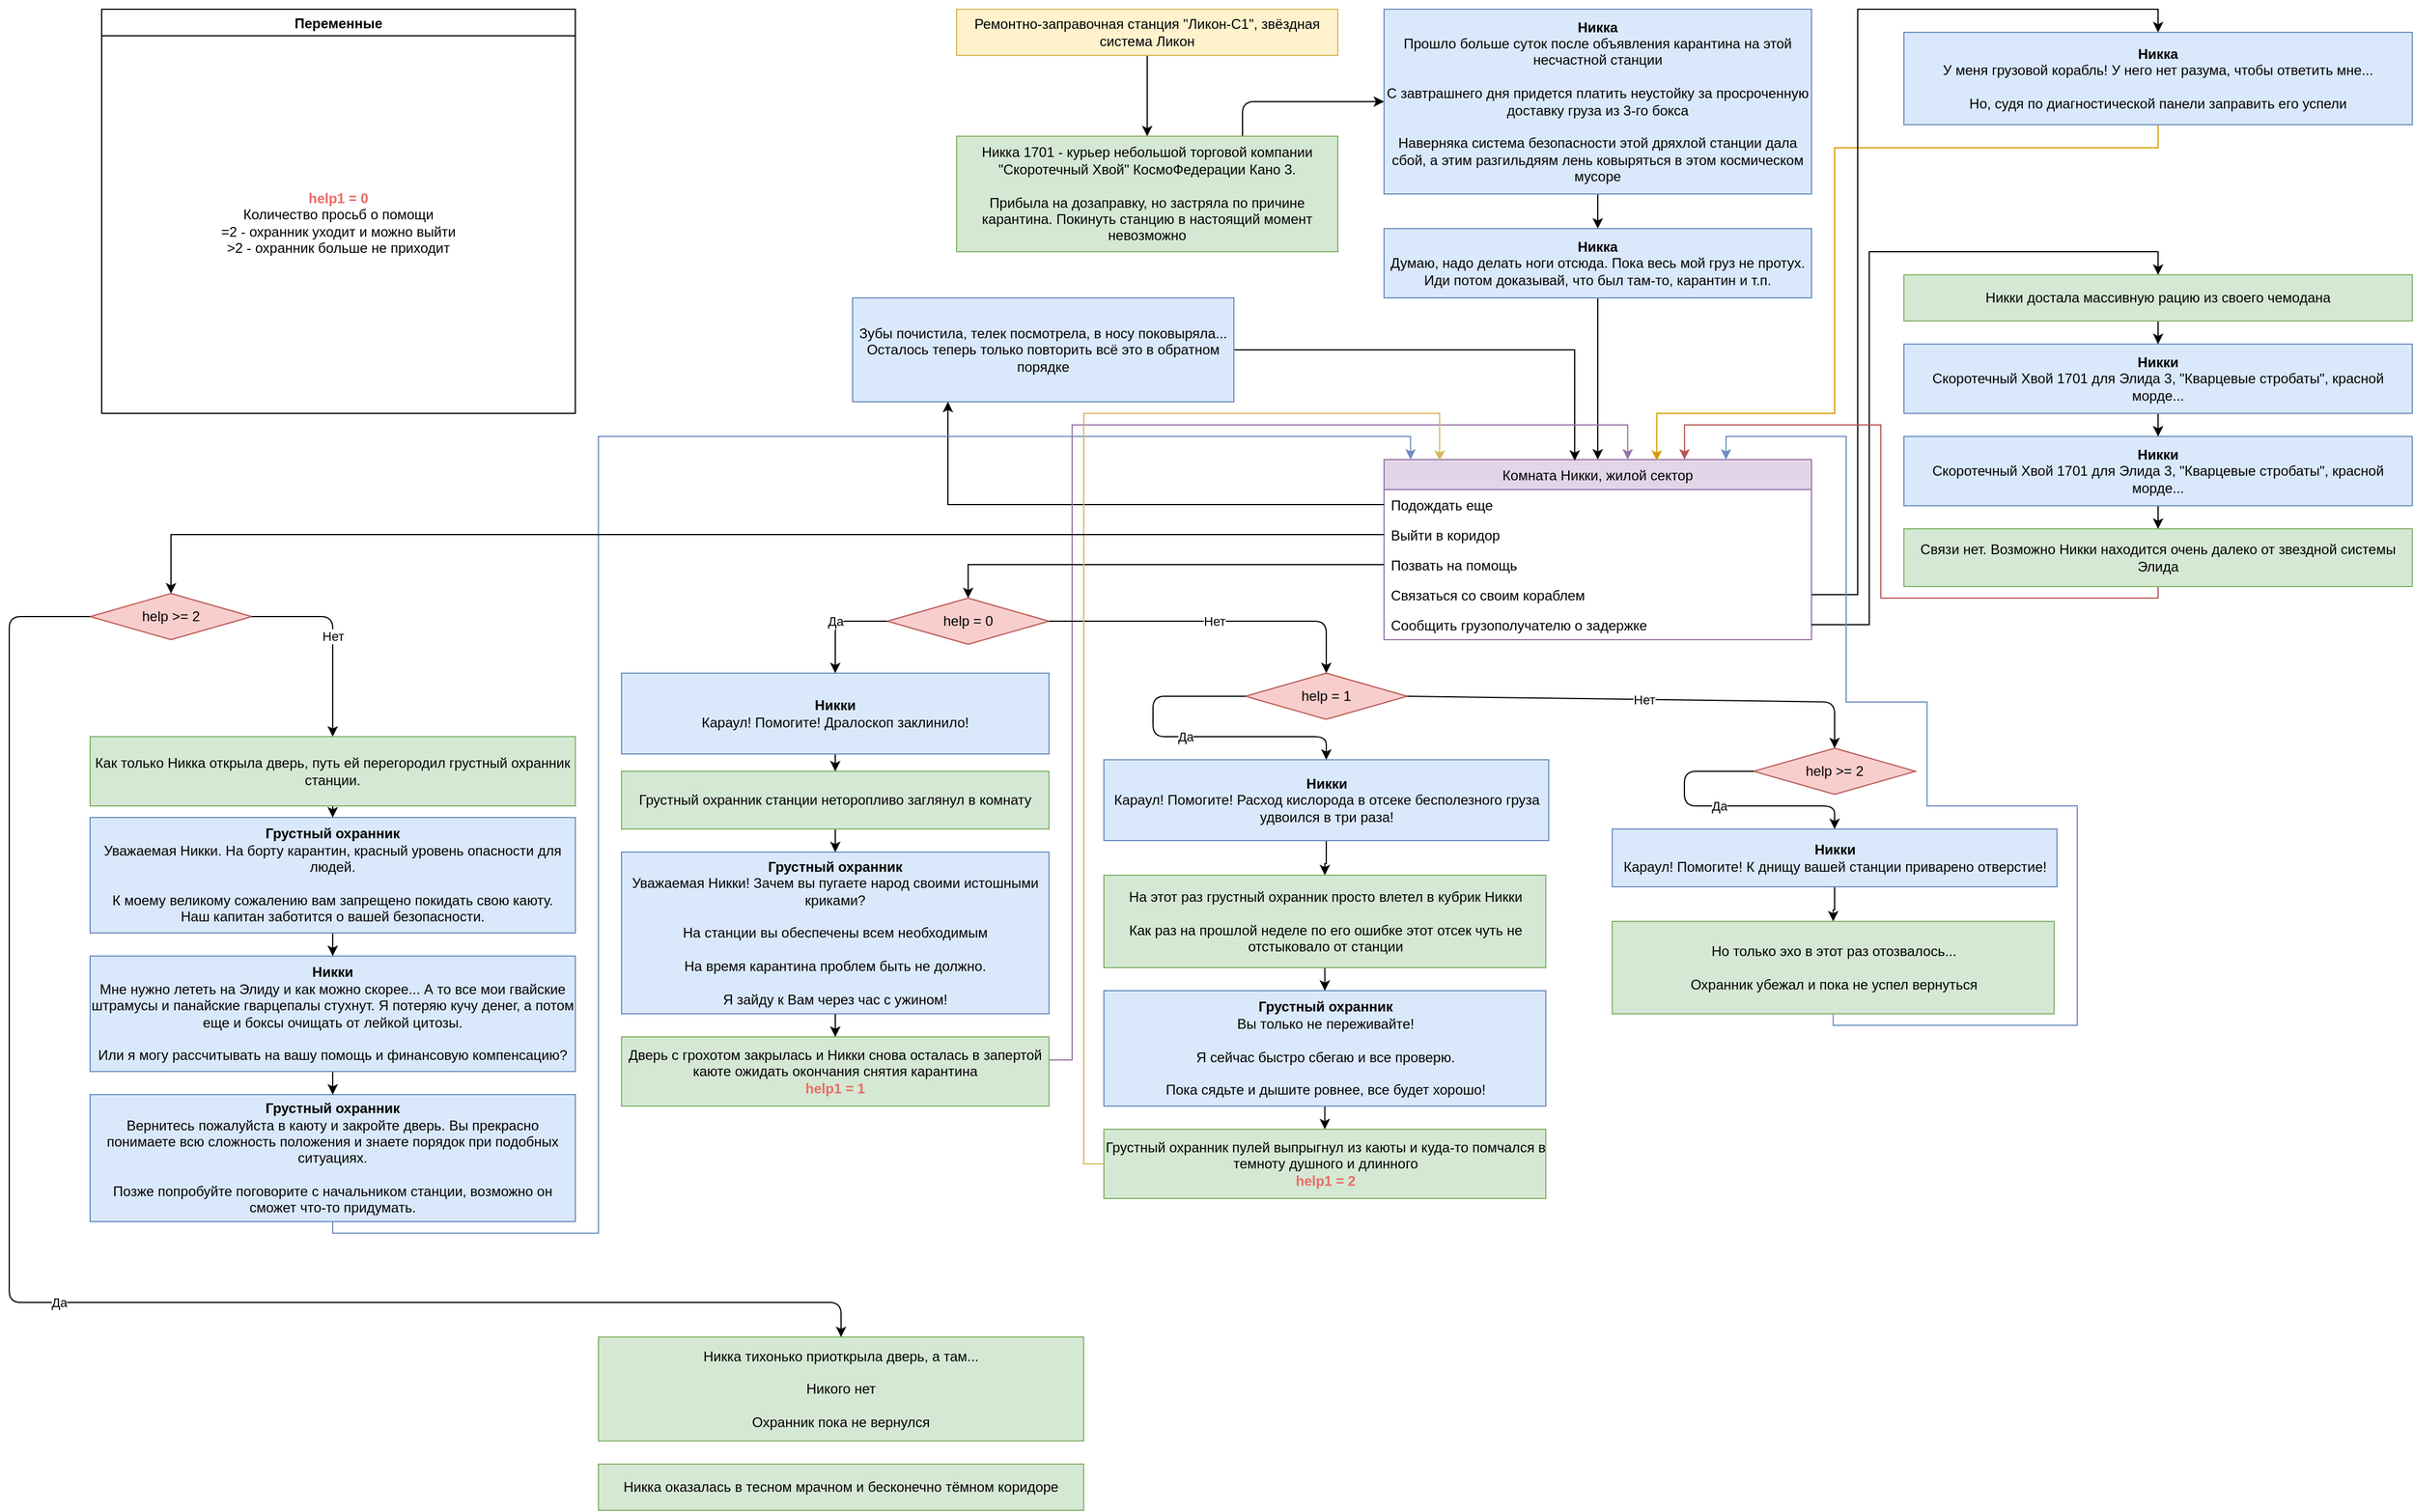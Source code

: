 <mxfile version="14.9.2" type="github">
  <diagram id="ggf2usPorNdX9x693DGo" name="Page-1">
    <mxGraphModel dx="2622" dy="724" grid="1" gridSize="10" guides="1" tooltips="1" connect="1" arrows="1" fold="1" page="0" pageScale="1" pageWidth="827" pageHeight="1169" math="0" shadow="0">
      <root>
        <mxCell id="0" />
        <mxCell id="1" parent="0" />
        <mxCell id="g03nTtScG-hAA8EhMata-2" value="Комната Никки, жилой сектор" style="swimlane;fontStyle=0;childLayout=stackLayout;horizontal=1;startSize=26;horizontalStack=0;resizeParent=1;resizeParentMax=0;resizeLast=0;collapsible=1;marginBottom=0;fillColor=#e1d5e7;strokeColor=#9673a6;" parent="1" vertex="1">
          <mxGeometry x="190" y="460" width="370" height="156" as="geometry">
            <mxRectangle x="190" y="350" width="200" height="26" as="alternateBounds" />
          </mxGeometry>
        </mxCell>
        <mxCell id="g03nTtScG-hAA8EhMata-3" value="Подождать еще" style="text;align=left;verticalAlign=top;spacingLeft=4;spacingRight=4;overflow=hidden;rotatable=0;points=[[0,0.5],[1,0.5]];portConstraint=eastwest;" parent="g03nTtScG-hAA8EhMata-2" vertex="1">
          <mxGeometry y="26" width="370" height="26" as="geometry" />
        </mxCell>
        <mxCell id="g03nTtScG-hAA8EhMata-4" value="Выйти в коридор" style="text;strokeColor=none;fillColor=none;align=left;verticalAlign=top;spacingLeft=4;spacingRight=4;overflow=hidden;rotatable=0;points=[[0,0.5],[1,0.5]];portConstraint=eastwest;" parent="g03nTtScG-hAA8EhMata-2" vertex="1">
          <mxGeometry y="52" width="370" height="26" as="geometry" />
        </mxCell>
        <mxCell id="g03nTtScG-hAA8EhMata-5" value="Позвать на помощь" style="text;strokeColor=none;fillColor=none;align=left;verticalAlign=top;spacingLeft=4;spacingRight=4;overflow=hidden;rotatable=0;points=[[0,0.5],[1,0.5]];portConstraint=eastwest;" parent="g03nTtScG-hAA8EhMata-2" vertex="1">
          <mxGeometry y="78" width="370" height="26" as="geometry" />
        </mxCell>
        <mxCell id="g03nTtScG-hAA8EhMata-23" value="Связаться со своим кораблем" style="text;align=left;verticalAlign=top;spacingLeft=4;spacingRight=4;overflow=hidden;rotatable=0;points=[[0,0.5],[1,0.5]];portConstraint=eastwest;" parent="g03nTtScG-hAA8EhMata-2" vertex="1">
          <mxGeometry y="104" width="370" height="26" as="geometry" />
        </mxCell>
        <mxCell id="g03nTtScG-hAA8EhMata-24" value="Сообщить грузополучателю о задержке" style="text;strokeColor=none;fillColor=none;align=left;verticalAlign=top;spacingLeft=4;spacingRight=4;overflow=hidden;rotatable=0;points=[[0,0.5],[1,0.5]];portConstraint=eastwest;" parent="g03nTtScG-hAA8EhMata-2" vertex="1">
          <mxGeometry y="130" width="370" height="26" as="geometry" />
        </mxCell>
        <mxCell id="4rcX--6uyM_ahGE6yn0v-4" style="edgeStyle=orthogonalEdgeStyle;rounded=0;orthogonalLoop=1;jettySize=auto;html=1;entryX=0.5;entryY=0;entryDx=0;entryDy=0;" edge="1" parent="1" source="g03nTtScG-hAA8EhMata-12" target="4rcX--6uyM_ahGE6yn0v-2">
          <mxGeometry relative="1" as="geometry" />
        </mxCell>
        <mxCell id="g03nTtScG-hAA8EhMata-12" value="&lt;div&gt;&lt;b&gt;Никка&lt;/b&gt;&lt;br&gt;&lt;/div&gt;&lt;div&gt;Прошло больше суток после объявления карантина на этой несчастной станции&lt;/div&gt;&lt;div&gt;&lt;br&gt;&lt;/div&gt;&lt;div&gt;&lt;div&gt;С завтрашнего дня придется платить неустойку за просроченную доставку груза из 3-го бокса&lt;/div&gt;&lt;/div&gt;&lt;div&gt;&lt;br&gt;&lt;/div&gt;&lt;div&gt;Наверняка система безопасности этой дряхлой станции дала сбой, а этим разгильдяям лень ковыряться в этом космическом мусоре&lt;/div&gt;" style="whiteSpace=wrap;html=1;fillColor=#dae8fc;strokeColor=#6c8ebf;" parent="1" vertex="1">
          <mxGeometry x="190" y="70" width="370" height="160" as="geometry" />
        </mxCell>
        <mxCell id="g03nTtScG-hAA8EhMata-25" style="edgeStyle=orthogonalEdgeStyle;orthogonalLoop=1;jettySize=auto;html=1;entryX=0.5;entryY=0;entryDx=0;entryDy=0;" parent="1" source="g03nTtScG-hAA8EhMata-13" target="g03nTtScG-hAA8EhMata-15" edge="1">
          <mxGeometry relative="1" as="geometry" />
        </mxCell>
        <mxCell id="g03nTtScG-hAA8EhMata-13" value="Ремонтно-заправочная станция &quot;Ликон-С1&quot;, звёздная система Ликон" style="whiteSpace=wrap;html=1;fillColor=#fff2cc;strokeColor=#d6b656;" parent="1" vertex="1">
          <mxGeometry x="-180" y="70" width="330" height="40" as="geometry" />
        </mxCell>
        <mxCell id="g03nTtScG-hAA8EhMata-26" style="edgeStyle=orthogonalEdgeStyle;orthogonalLoop=1;jettySize=auto;html=1;exitX=0.75;exitY=0;exitDx=0;exitDy=0;" parent="1" source="g03nTtScG-hAA8EhMata-15" target="g03nTtScG-hAA8EhMata-12" edge="1">
          <mxGeometry relative="1" as="geometry" />
        </mxCell>
        <mxCell id="g03nTtScG-hAA8EhMata-15" value="&lt;div&gt;Никка 1701 - курьер небольшой торговой компании &quot;Скоротечный Хвой&quot; КосмоФедерации Кано 3.&lt;/div&gt;&lt;div&gt;&lt;br&gt;&lt;/div&gt;&lt;div&gt;Прибыла на дозаправку, но застряла по причине карантина. Покинуть станцию в настоящий момент невозможно&lt;br&gt;&lt;/div&gt;" style="whiteSpace=wrap;html=1;fillColor=#d5e8d4;strokeColor=#82b366;" parent="1" vertex="1">
          <mxGeometry x="-180" y="180" width="330" height="100" as="geometry" />
        </mxCell>
        <mxCell id="4rcX--6uyM_ahGE6yn0v-5" style="edgeStyle=orthogonalEdgeStyle;rounded=0;orthogonalLoop=1;jettySize=auto;html=1;entryX=0.5;entryY=0;entryDx=0;entryDy=0;" edge="1" parent="1" source="4rcX--6uyM_ahGE6yn0v-2" target="g03nTtScG-hAA8EhMata-2">
          <mxGeometry relative="1" as="geometry" />
        </mxCell>
        <mxCell id="4rcX--6uyM_ahGE6yn0v-2" value="&lt;b&gt;Никка&lt;/b&gt;&lt;br&gt;&lt;div&gt;Думаю, надо делать ноги отсюда. Пока весь мой груз не протух. Иди потом доказывай, что был там-то, карантин и т.п.&lt;/div&gt;" style="rounded=0;whiteSpace=wrap;html=1;fillColor=#dae8fc;strokeColor=#6c8ebf;" vertex="1" parent="1">
          <mxGeometry x="190" y="260" width="370" height="60" as="geometry" />
        </mxCell>
        <mxCell id="4rcX--6uyM_ahGE6yn0v-9" style="edgeStyle=orthogonalEdgeStyle;rounded=0;orthogonalLoop=1;jettySize=auto;html=1;entryX=0.446;entryY=0.006;entryDx=0;entryDy=0;entryPerimeter=0;" edge="1" parent="1" source="4rcX--6uyM_ahGE6yn0v-6" target="g03nTtScG-hAA8EhMata-2">
          <mxGeometry relative="1" as="geometry" />
        </mxCell>
        <mxCell id="4rcX--6uyM_ahGE6yn0v-6" value="Зубы почистила, телек посмотрела, в носу поковыряла...&lt;br&gt;Осталось теперь только повторить всё это в обратном порядке" style="rounded=0;whiteSpace=wrap;html=1;fillColor=#dae8fc;strokeColor=#6c8ebf;" vertex="1" parent="1">
          <mxGeometry x="-270" y="320" width="330" height="90" as="geometry" />
        </mxCell>
        <mxCell id="4rcX--6uyM_ahGE6yn0v-16" style="edgeStyle=orthogonalEdgeStyle;rounded=0;orthogonalLoop=1;jettySize=auto;html=1;" edge="1" parent="1" source="4rcX--6uyM_ahGE6yn0v-11" target="4rcX--6uyM_ahGE6yn0v-12">
          <mxGeometry relative="1" as="geometry" />
        </mxCell>
        <mxCell id="4rcX--6uyM_ahGE6yn0v-11" value="Как только Никка открыла дверь, путь ей перегородил грустный охранник станции." style="rounded=0;whiteSpace=wrap;html=1;fillColor=#d5e8d4;strokeColor=#82b366;" vertex="1" parent="1">
          <mxGeometry x="-930" y="700" width="420" height="60" as="geometry" />
        </mxCell>
        <mxCell id="4rcX--6uyM_ahGE6yn0v-19" style="edgeStyle=orthogonalEdgeStyle;rounded=0;orthogonalLoop=1;jettySize=auto;html=1;entryX=0.5;entryY=0;entryDx=0;entryDy=0;" edge="1" parent="1" source="4rcX--6uyM_ahGE6yn0v-12" target="4rcX--6uyM_ahGE6yn0v-17">
          <mxGeometry relative="1" as="geometry" />
        </mxCell>
        <mxCell id="4rcX--6uyM_ahGE6yn0v-12" value="&lt;div&gt;&lt;b&gt;Грустный охранник&lt;/b&gt;&lt;/div&gt;&lt;div&gt;Уважаемая Никки. На борту карантин, красный уровень опасности для людей.&lt;/div&gt;&lt;div&gt;&lt;br&gt;&lt;/div&gt;&lt;div&gt;К моему великому сожалению вам запрещено покидать свою каюту.&lt;/div&gt;&lt;div&gt;Наш капитан заботится о вашей безопасности.&lt;br&gt;&lt;/div&gt;" style="rounded=0;whiteSpace=wrap;html=1;fillColor=#dae8fc;strokeColor=#6c8ebf;" vertex="1" parent="1">
          <mxGeometry x="-930" y="770" width="420" height="100" as="geometry" />
        </mxCell>
        <mxCell id="4rcX--6uyM_ahGE6yn0v-14" style="edgeStyle=orthogonalEdgeStyle;rounded=0;orthogonalLoop=1;jettySize=auto;html=1;entryX=0.25;entryY=1;entryDx=0;entryDy=0;" edge="1" parent="1" source="g03nTtScG-hAA8EhMata-3" target="4rcX--6uyM_ahGE6yn0v-6">
          <mxGeometry relative="1" as="geometry" />
        </mxCell>
        <mxCell id="4rcX--6uyM_ahGE6yn0v-21" style="edgeStyle=orthogonalEdgeStyle;rounded=0;orthogonalLoop=1;jettySize=auto;html=1;entryX=0.5;entryY=0;entryDx=0;entryDy=0;" edge="1" parent="1" source="4rcX--6uyM_ahGE6yn0v-17" target="4rcX--6uyM_ahGE6yn0v-20">
          <mxGeometry relative="1" as="geometry" />
        </mxCell>
        <mxCell id="4rcX--6uyM_ahGE6yn0v-17" value="&lt;div&gt;&lt;b&gt;Никки&lt;/b&gt;&lt;br&gt;&lt;/div&gt;&lt;div&gt;Мне нужно лететь на Элиду и как можно скорее... А то все мои гвайские штрамусы и панайские гварцепалы стухнут. Я потеряю кучу денег, а потом еще и боксы очищать от лейкой цитозы.&lt;/div&gt;&lt;div&gt;&lt;br&gt;&lt;/div&gt;&lt;div&gt;Или я могу рассчитывать на вашу помощь и финансовую компенсацию?&lt;br&gt;&lt;/div&gt;" style="rounded=0;whiteSpace=wrap;html=1;fillColor=#dae8fc;strokeColor=#6c8ebf;" vertex="1" parent="1">
          <mxGeometry x="-930" y="890" width="420" height="100" as="geometry" />
        </mxCell>
        <mxCell id="4rcX--6uyM_ahGE6yn0v-22" style="edgeStyle=orthogonalEdgeStyle;rounded=0;orthogonalLoop=1;jettySize=auto;html=1;entryX=0.062;entryY=0;entryDx=0;entryDy=0;entryPerimeter=0;fillColor=#dae8fc;strokeColor=#6c8ebf;" edge="1" parent="1" source="4rcX--6uyM_ahGE6yn0v-20" target="g03nTtScG-hAA8EhMata-2">
          <mxGeometry relative="1" as="geometry">
            <Array as="points">
              <mxPoint x="-720" y="1130" />
              <mxPoint x="-490" y="1130" />
              <mxPoint x="-490" y="440" />
              <mxPoint x="213" y="440" />
            </Array>
          </mxGeometry>
        </mxCell>
        <mxCell id="4rcX--6uyM_ahGE6yn0v-20" value="&lt;div&gt;&lt;b&gt;Грустный охранник&lt;/b&gt;&lt;br&gt;&lt;/div&gt;&lt;div&gt;Вернитесь пожалуйста в каюту и закройте дверь. Вы прекрасно понимаете всю сложность положения и знаете порядок при подобных ситуациях.&lt;/div&gt;&lt;div&gt;&lt;br&gt;&lt;/div&gt;&lt;div&gt;Позже попробуйте поговорите с начальником станции, возможно он сможет что-то придумать.&lt;br&gt;&lt;/div&gt;" style="rounded=0;whiteSpace=wrap;html=1;fillColor=#dae8fc;strokeColor=#6c8ebf;" vertex="1" parent="1">
          <mxGeometry x="-930" y="1010" width="420" height="110" as="geometry" />
        </mxCell>
        <mxCell id="4rcX--6uyM_ahGE6yn0v-27" style="edgeStyle=orthogonalEdgeStyle;rounded=0;orthogonalLoop=1;jettySize=auto;html=1;entryX=0.5;entryY=0;entryDx=0;entryDy=0;" edge="1" parent="1" source="4rcX--6uyM_ahGE6yn0v-23" target="4rcX--6uyM_ahGE6yn0v-24">
          <mxGeometry relative="1" as="geometry" />
        </mxCell>
        <mxCell id="4rcX--6uyM_ahGE6yn0v-23" value="&lt;div&gt;&lt;b&gt;Никки&lt;/b&gt;&lt;br&gt;&lt;/div&gt;&lt;div&gt;Караул! Помогите! Дралоскоп заклинило!&lt;/div&gt;" style="rounded=0;whiteSpace=wrap;html=1;fillColor=#dae8fc;strokeColor=#6c8ebf;" vertex="1" parent="1">
          <mxGeometry x="-470" y="645" width="370" height="70" as="geometry" />
        </mxCell>
        <mxCell id="4rcX--6uyM_ahGE6yn0v-28" style="edgeStyle=orthogonalEdgeStyle;rounded=0;orthogonalLoop=1;jettySize=auto;html=1;entryX=0.5;entryY=0;entryDx=0;entryDy=0;" edge="1" parent="1" source="4rcX--6uyM_ahGE6yn0v-24" target="4rcX--6uyM_ahGE6yn0v-25">
          <mxGeometry relative="1" as="geometry" />
        </mxCell>
        <mxCell id="4rcX--6uyM_ahGE6yn0v-24" value="Грустный охранник станции неторопливо заглянул в комнату" style="rounded=0;whiteSpace=wrap;html=1;fillColor=#d5e8d4;strokeColor=#82b366;" vertex="1" parent="1">
          <mxGeometry x="-470" y="730" width="370" height="50" as="geometry" />
        </mxCell>
        <mxCell id="4rcX--6uyM_ahGE6yn0v-30" style="edgeStyle=orthogonalEdgeStyle;rounded=0;orthogonalLoop=1;jettySize=auto;html=1;" edge="1" parent="1" source="4rcX--6uyM_ahGE6yn0v-25" target="4rcX--6uyM_ahGE6yn0v-29">
          <mxGeometry relative="1" as="geometry" />
        </mxCell>
        <mxCell id="4rcX--6uyM_ahGE6yn0v-25" value="&lt;div&gt;&lt;b&gt;Грустный охранник&lt;/b&gt;&lt;br&gt;&lt;/div&gt;&lt;div&gt;Уважаемая Никки! Зачем вы пугаете народ своими истошными криками?&lt;/div&gt;&lt;div&gt;&lt;br&gt;&lt;/div&gt;&lt;div&gt;На станции вы обеспечены всем необходимым&lt;/div&gt;&lt;div&gt;&lt;br&gt;&lt;/div&gt;&lt;div&gt;На время карантина проблем быть не должно.&lt;/div&gt;&lt;div&gt;&lt;br&gt;&lt;/div&gt;&lt;div&gt;Я зайду к Вам через час с ужином!&lt;br&gt;&lt;/div&gt;" style="rounded=0;whiteSpace=wrap;html=1;fillColor=#dae8fc;strokeColor=#6c8ebf;" vertex="1" parent="1">
          <mxGeometry x="-470" y="800" width="370" height="140" as="geometry" />
        </mxCell>
        <mxCell id="4rcX--6uyM_ahGE6yn0v-34" style="edgeStyle=orthogonalEdgeStyle;rounded=0;orthogonalLoop=1;jettySize=auto;html=1;entryX=0.57;entryY=0;entryDx=0;entryDy=0;entryPerimeter=0;fillColor=#e1d5e7;strokeColor=#9673a6;" edge="1" parent="1" source="4rcX--6uyM_ahGE6yn0v-29" target="g03nTtScG-hAA8EhMata-2">
          <mxGeometry relative="1" as="geometry">
            <Array as="points">
              <mxPoint x="-80" y="980" />
              <mxPoint x="-80" y="430" />
              <mxPoint x="401" y="430" />
            </Array>
          </mxGeometry>
        </mxCell>
        <mxCell id="4rcX--6uyM_ahGE6yn0v-29" value="&lt;div&gt;Дверь с грохотом закрылась и Никки снова осталась в запертой каюте ожидать окончания снятия карантина&lt;/div&gt;&lt;font color=&quot;#EA6B66&quot;&gt;&lt;b&gt;help1 = 1&lt;/b&gt;&lt;/font&gt;" style="rounded=0;whiteSpace=wrap;html=1;fillColor=#d5e8d4;strokeColor=#82b366;" vertex="1" parent="1">
          <mxGeometry x="-470" y="960" width="370" height="60" as="geometry" />
        </mxCell>
        <mxCell id="4rcX--6uyM_ahGE6yn0v-37" style="edgeStyle=orthogonalEdgeStyle;rounded=0;orthogonalLoop=1;jettySize=auto;html=1;entryX=0.638;entryY=0.006;entryDx=0;entryDy=0;entryPerimeter=0;fillColor=#ffe6cc;strokeColor=#d79b00;" edge="1" parent="1" source="4rcX--6uyM_ahGE6yn0v-35" target="g03nTtScG-hAA8EhMata-2">
          <mxGeometry relative="1" as="geometry">
            <Array as="points">
              <mxPoint x="860" y="190" />
              <mxPoint x="580" y="190" />
              <mxPoint x="580" y="420" />
              <mxPoint x="426" y="420" />
            </Array>
          </mxGeometry>
        </mxCell>
        <mxCell id="4rcX--6uyM_ahGE6yn0v-35" value="&lt;div&gt;&lt;b&gt;Никка&lt;/b&gt;&lt;/div&gt;&lt;div&gt;У меня грузовой корабль! У него нет разума, чтобы ответить мне...&lt;/div&gt;&lt;div&gt;&lt;br&gt;&lt;/div&gt;&lt;div&gt;Но, судя по диагностической панели заправить его успели&lt;br&gt;&lt;/div&gt;" style="rounded=0;whiteSpace=wrap;html=1;fillColor=#dae8fc;strokeColor=#6c8ebf;" vertex="1" parent="1">
          <mxGeometry x="640" y="90" width="440" height="80" as="geometry" />
        </mxCell>
        <mxCell id="4rcX--6uyM_ahGE6yn0v-36" style="edgeStyle=orthogonalEdgeStyle;rounded=0;orthogonalLoop=1;jettySize=auto;html=1;entryX=0.5;entryY=0;entryDx=0;entryDy=0;" edge="1" parent="1" source="g03nTtScG-hAA8EhMata-23" target="4rcX--6uyM_ahGE6yn0v-35">
          <mxGeometry relative="1" as="geometry" />
        </mxCell>
        <mxCell id="4rcX--6uyM_ahGE6yn0v-42" style="edgeStyle=orthogonalEdgeStyle;rounded=0;orthogonalLoop=1;jettySize=auto;html=1;entryX=0.5;entryY=0;entryDx=0;entryDy=0;" edge="1" parent="1" source="4rcX--6uyM_ahGE6yn0v-38" target="4rcX--6uyM_ahGE6yn0v-40">
          <mxGeometry relative="1" as="geometry" />
        </mxCell>
        <mxCell id="4rcX--6uyM_ahGE6yn0v-38" value="Никки достала массивную рацию из своего чемодана" style="rounded=0;whiteSpace=wrap;html=1;fillColor=#d5e8d4;strokeColor=#82b366;" vertex="1" parent="1">
          <mxGeometry x="640" y="300" width="440" height="40" as="geometry" />
        </mxCell>
        <mxCell id="4rcX--6uyM_ahGE6yn0v-39" style="edgeStyle=orthogonalEdgeStyle;rounded=0;orthogonalLoop=1;jettySize=auto;html=1;entryX=0.5;entryY=0;entryDx=0;entryDy=0;" edge="1" parent="1" source="g03nTtScG-hAA8EhMata-24" target="4rcX--6uyM_ahGE6yn0v-38">
          <mxGeometry relative="1" as="geometry">
            <Array as="points">
              <mxPoint x="610" y="603" />
              <mxPoint x="610" y="280" />
              <mxPoint x="860" y="280" />
            </Array>
          </mxGeometry>
        </mxCell>
        <mxCell id="4rcX--6uyM_ahGE6yn0v-43" style="edgeStyle=orthogonalEdgeStyle;rounded=0;orthogonalLoop=1;jettySize=auto;html=1;fillColor=#d5e8d4;" edge="1" parent="1" source="4rcX--6uyM_ahGE6yn0v-40" target="4rcX--6uyM_ahGE6yn0v-41">
          <mxGeometry relative="1" as="geometry" />
        </mxCell>
        <mxCell id="4rcX--6uyM_ahGE6yn0v-40" value="&lt;div&gt;&lt;b&gt;Никки&lt;/b&gt;&lt;/div&gt;&lt;div&gt;Скоротечный Хвой 1701 для Элида 3, &quot;Кварцевые стробаты&quot;, красной морде...&lt;br&gt;&lt;/div&gt;" style="rounded=0;whiteSpace=wrap;html=1;fillColor=#dae8fc;strokeColor=#6c8ebf;" vertex="1" parent="1">
          <mxGeometry x="640" y="360" width="440" height="60" as="geometry" />
        </mxCell>
        <mxCell id="4rcX--6uyM_ahGE6yn0v-45" style="edgeStyle=orthogonalEdgeStyle;rounded=0;orthogonalLoop=1;jettySize=auto;html=1;strokeColor=#000000;" edge="1" parent="1" source="4rcX--6uyM_ahGE6yn0v-41" target="4rcX--6uyM_ahGE6yn0v-44">
          <mxGeometry relative="1" as="geometry" />
        </mxCell>
        <mxCell id="4rcX--6uyM_ahGE6yn0v-41" value="&lt;div&gt;&lt;b&gt;Никки&lt;/b&gt;&lt;/div&gt;&lt;div&gt;Скоротечный Хвой 1701 для Элида 3, &quot;Кварцевые стробаты&quot;, красной морде...&lt;br&gt;&lt;/div&gt;" style="rounded=0;whiteSpace=wrap;html=1;fillColor=#dae8fc;strokeColor=#6c8ebf;" vertex="1" parent="1">
          <mxGeometry x="640" y="440" width="440" height="60" as="geometry" />
        </mxCell>
        <mxCell id="4rcX--6uyM_ahGE6yn0v-46" style="edgeStyle=orthogonalEdgeStyle;rounded=0;orthogonalLoop=1;jettySize=auto;html=1;entryX=0.703;entryY=0;entryDx=0;entryDy=0;entryPerimeter=0;strokeColor=#b85450;fillColor=#f8cecc;" edge="1" parent="1" source="4rcX--6uyM_ahGE6yn0v-44" target="g03nTtScG-hAA8EhMata-2">
          <mxGeometry relative="1" as="geometry">
            <Array as="points">
              <mxPoint x="860" y="580" />
              <mxPoint x="620" y="580" />
              <mxPoint x="620" y="430" />
              <mxPoint x="450" y="430" />
            </Array>
          </mxGeometry>
        </mxCell>
        <mxCell id="4rcX--6uyM_ahGE6yn0v-44" value="Связи нет. Возможно Никки находится очень далеко от звездной системы Элида" style="rounded=0;whiteSpace=wrap;html=1;fillColor=#d5e8d4;strokeColor=#82b366;" vertex="1" parent="1">
          <mxGeometry x="640" y="520" width="440" height="50" as="geometry" />
        </mxCell>
        <mxCell id="4rcX--6uyM_ahGE6yn0v-47" value="Переменные" style="swimlane;" vertex="1" parent="1">
          <mxGeometry x="-920" y="70" width="410" height="350" as="geometry" />
        </mxCell>
        <mxCell id="4rcX--6uyM_ahGE6yn0v-48" value="&lt;div&gt;&lt;font color=&quot;#EA6B66&quot;&gt;&lt;b&gt;help1 = 0&lt;/b&gt;&lt;/font&gt;&lt;/div&gt;&lt;div&gt;Количество просьб о помощи&lt;br&gt;&lt;/div&gt;&lt;div&gt;=2 - охранник уходит и можно выйти&lt;/div&gt;&lt;div&gt;&amp;gt;2 - охранник больше не приходит&lt;br&gt;&lt;/div&gt;" style="text;html=1;strokeColor=none;fillColor=none;align=center;verticalAlign=middle;whiteSpace=wrap;rounded=0;" vertex="1" parent="4rcX--6uyM_ahGE6yn0v-47">
          <mxGeometry x="10" y="30" width="390" height="310" as="geometry" />
        </mxCell>
        <mxCell id="4rcX--6uyM_ahGE6yn0v-55" value="help = 0" style="rhombus;whiteSpace=wrap;html=1;fillColor=#f8cecc;strokeColor=#b85450;" vertex="1" parent="1">
          <mxGeometry x="-240" y="580" width="140" height="40" as="geometry" />
        </mxCell>
        <mxCell id="4rcX--6uyM_ahGE6yn0v-56" value="help = 1" style="rhombus;whiteSpace=wrap;html=1;fillColor=#f8cecc;strokeColor=#b85450;" vertex="1" parent="1">
          <mxGeometry x="70" y="645" width="140" height="40" as="geometry" />
        </mxCell>
        <mxCell id="4rcX--6uyM_ahGE6yn0v-57" value="help &amp;gt;= 2" style="rhombus;whiteSpace=wrap;html=1;fillColor=#f8cecc;strokeColor=#b85450;" vertex="1" parent="1">
          <mxGeometry x="510" y="710" width="140" height="40" as="geometry" />
        </mxCell>
        <mxCell id="4rcX--6uyM_ahGE6yn0v-58" style="edgeStyle=orthogonalEdgeStyle;rounded=0;orthogonalLoop=1;jettySize=auto;html=1;entryX=0.5;entryY=0;entryDx=0;entryDy=0;strokeColor=#000000;" edge="1" parent="1" source="g03nTtScG-hAA8EhMata-5" target="4rcX--6uyM_ahGE6yn0v-55">
          <mxGeometry relative="1" as="geometry" />
        </mxCell>
        <mxCell id="4rcX--6uyM_ahGE6yn0v-60" value="" style="endArrow=classic;html=1;strokeColor=#000000;exitX=0;exitY=0.5;exitDx=0;exitDy=0;entryX=0.5;entryY=0;entryDx=0;entryDy=0;" edge="1" parent="1" source="4rcX--6uyM_ahGE6yn0v-55" target="4rcX--6uyM_ahGE6yn0v-23">
          <mxGeometry relative="1" as="geometry">
            <mxPoint x="20" y="760" as="sourcePoint" />
            <mxPoint x="120" y="760" as="targetPoint" />
            <Array as="points">
              <mxPoint x="-285" y="600" />
            </Array>
          </mxGeometry>
        </mxCell>
        <mxCell id="4rcX--6uyM_ahGE6yn0v-61" value="Да" style="edgeLabel;resizable=0;html=1;align=center;verticalAlign=middle;" connectable="0" vertex="1" parent="4rcX--6uyM_ahGE6yn0v-60">
          <mxGeometry relative="1" as="geometry" />
        </mxCell>
        <mxCell id="4rcX--6uyM_ahGE6yn0v-62" value="" style="endArrow=classic;html=1;strokeColor=#000000;exitX=1;exitY=0.5;exitDx=0;exitDy=0;entryX=0.5;entryY=0;entryDx=0;entryDy=0;" edge="1" parent="1" source="4rcX--6uyM_ahGE6yn0v-55" target="4rcX--6uyM_ahGE6yn0v-56">
          <mxGeometry relative="1" as="geometry">
            <mxPoint x="20" y="730" as="sourcePoint" />
            <mxPoint x="70" y="600" as="targetPoint" />
            <Array as="points">
              <mxPoint x="140" y="600" />
            </Array>
          </mxGeometry>
        </mxCell>
        <mxCell id="4rcX--6uyM_ahGE6yn0v-63" value="Нет" style="edgeLabel;resizable=0;html=1;align=center;verticalAlign=middle;" connectable="0" vertex="1" parent="4rcX--6uyM_ahGE6yn0v-62">
          <mxGeometry relative="1" as="geometry" />
        </mxCell>
        <mxCell id="4rcX--6uyM_ahGE6yn0v-64" value="" style="endArrow=classic;html=1;strokeColor=#000000;exitX=1;exitY=0.5;exitDx=0;exitDy=0;entryX=0.5;entryY=0;entryDx=0;entryDy=0;" edge="1" parent="1" source="4rcX--6uyM_ahGE6yn0v-56" target="4rcX--6uyM_ahGE6yn0v-57">
          <mxGeometry relative="1" as="geometry">
            <mxPoint x="-90" y="610" as="sourcePoint" />
            <mxPoint x="150" y="655" as="targetPoint" />
            <Array as="points">
              <mxPoint x="580" y="670" />
            </Array>
          </mxGeometry>
        </mxCell>
        <mxCell id="4rcX--6uyM_ahGE6yn0v-65" value="Нет" style="edgeLabel;resizable=0;html=1;align=center;verticalAlign=middle;" connectable="0" vertex="1" parent="4rcX--6uyM_ahGE6yn0v-64">
          <mxGeometry relative="1" as="geometry" />
        </mxCell>
        <mxCell id="4rcX--6uyM_ahGE6yn0v-71" style="edgeStyle=orthogonalEdgeStyle;rounded=0;orthogonalLoop=1;jettySize=auto;html=1;strokeColor=#000000;" edge="1" parent="1" source="4rcX--6uyM_ahGE6yn0v-66" target="4rcX--6uyM_ahGE6yn0v-69">
          <mxGeometry relative="1" as="geometry" />
        </mxCell>
        <mxCell id="4rcX--6uyM_ahGE6yn0v-66" value="&lt;div&gt;&lt;b&gt;Никки&lt;/b&gt;&lt;br&gt;&lt;/div&gt;&lt;div&gt;Караул! Помогите! Расход кислорода в отсеке бесполезного груза удвоился в три раза!&lt;/div&gt;" style="rounded=0;whiteSpace=wrap;html=1;fillColor=#dae8fc;strokeColor=#6c8ebf;" vertex="1" parent="1">
          <mxGeometry x="-52.5" y="720" width="385" height="70" as="geometry" />
        </mxCell>
        <mxCell id="4rcX--6uyM_ahGE6yn0v-73" style="edgeStyle=orthogonalEdgeStyle;rounded=0;orthogonalLoop=1;jettySize=auto;html=1;strokeColor=#000000;" edge="1" parent="1" source="4rcX--6uyM_ahGE6yn0v-69" target="4rcX--6uyM_ahGE6yn0v-72">
          <mxGeometry relative="1" as="geometry" />
        </mxCell>
        <mxCell id="4rcX--6uyM_ahGE6yn0v-69" value="&lt;div&gt;На этот раз грустный охранник просто влетел в кубрик Никки&lt;/div&gt;&lt;div&gt;&lt;br&gt;&lt;/div&gt;&lt;div&gt;Как раз на прошлой неделе по его ошибке этот отсек чуть не отстыковало от станции&lt;br&gt;&lt;/div&gt;" style="rounded=0;whiteSpace=wrap;html=1;fillColor=#d5e8d4;strokeColor=#82b366;" vertex="1" parent="1">
          <mxGeometry x="-52.5" y="820" width="382.5" height="80" as="geometry" />
        </mxCell>
        <mxCell id="4rcX--6uyM_ahGE6yn0v-75" style="edgeStyle=orthogonalEdgeStyle;rounded=0;orthogonalLoop=1;jettySize=auto;html=1;entryX=0.5;entryY=0;entryDx=0;entryDy=0;strokeColor=#000000;" edge="1" parent="1" source="4rcX--6uyM_ahGE6yn0v-72" target="4rcX--6uyM_ahGE6yn0v-74">
          <mxGeometry relative="1" as="geometry" />
        </mxCell>
        <mxCell id="4rcX--6uyM_ahGE6yn0v-72" value="&lt;div&gt;&lt;b&gt;Грустный охранник&lt;/b&gt;&lt;br&gt;&lt;/div&gt;&lt;div&gt;Вы только не переживайте!&lt;/div&gt;&lt;div&gt;&lt;br&gt;&lt;/div&gt;&lt;div&gt;Я сейчас быстро сбегаю и все проверю.&lt;/div&gt;&lt;div&gt;&lt;br&gt;&lt;/div&gt;&lt;div&gt;Пока сядьте и дышите ровнее, все будет хорошо!&lt;br&gt;&lt;/div&gt;" style="rounded=0;whiteSpace=wrap;html=1;fillColor=#dae8fc;strokeColor=#6c8ebf;" vertex="1" parent="1">
          <mxGeometry x="-52.5" y="920" width="382.5" height="100" as="geometry" />
        </mxCell>
        <mxCell id="4rcX--6uyM_ahGE6yn0v-76" style="edgeStyle=orthogonalEdgeStyle;rounded=0;orthogonalLoop=1;jettySize=auto;html=1;entryX=0.13;entryY=0.006;entryDx=0;entryDy=0;strokeColor=#d6b656;fillColor=#fff2cc;entryPerimeter=0;" edge="1" parent="1" source="4rcX--6uyM_ahGE6yn0v-74" target="g03nTtScG-hAA8EhMata-2">
          <mxGeometry relative="1" as="geometry">
            <Array as="points">
              <mxPoint x="-70" y="1070" />
              <mxPoint x="-70" y="420" />
              <mxPoint x="238" y="420" />
            </Array>
          </mxGeometry>
        </mxCell>
        <mxCell id="4rcX--6uyM_ahGE6yn0v-74" value="&lt;div&gt;Грустный охранник пулей выпрыгнул из каюты и куда-то помчался в темноту душного и длинного&lt;br&gt;&lt;/div&gt;&lt;font color=&quot;#EA6B66&quot;&gt;&lt;b&gt;help1 = 2&lt;br&gt;&lt;/b&gt;&lt;/font&gt;" style="rounded=0;whiteSpace=wrap;html=1;fillColor=#d5e8d4;strokeColor=#82b366;" vertex="1" parent="1">
          <mxGeometry x="-52.5" y="1040" width="382.5" height="60" as="geometry" />
        </mxCell>
        <mxCell id="4rcX--6uyM_ahGE6yn0v-77" value="" style="endArrow=classic;html=1;strokeColor=#000000;entryX=0.5;entryY=0;entryDx=0;entryDy=0;exitX=0;exitY=0.5;exitDx=0;exitDy=0;" edge="1" parent="1" source="4rcX--6uyM_ahGE6yn0v-56" target="4rcX--6uyM_ahGE6yn0v-66">
          <mxGeometry relative="1" as="geometry">
            <mxPoint x="60" y="680" as="sourcePoint" />
            <mxPoint x="500" y="810" as="targetPoint" />
            <Array as="points">
              <mxPoint x="-10" y="665" />
              <mxPoint x="-10" y="700" />
              <mxPoint x="140" y="700" />
            </Array>
          </mxGeometry>
        </mxCell>
        <mxCell id="4rcX--6uyM_ahGE6yn0v-78" value="Да" style="edgeLabel;resizable=0;html=1;align=center;verticalAlign=middle;" connectable="0" vertex="1" parent="4rcX--6uyM_ahGE6yn0v-77">
          <mxGeometry relative="1" as="geometry" />
        </mxCell>
        <mxCell id="4rcX--6uyM_ahGE6yn0v-83" style="edgeStyle=orthogonalEdgeStyle;rounded=0;orthogonalLoop=1;jettySize=auto;html=1;entryX=0.5;entryY=0;entryDx=0;entryDy=0;strokeColor=#000000;" edge="1" parent="1" source="4rcX--6uyM_ahGE6yn0v-79" target="4rcX--6uyM_ahGE6yn0v-80">
          <mxGeometry relative="1" as="geometry" />
        </mxCell>
        <mxCell id="4rcX--6uyM_ahGE6yn0v-79" value="&lt;div&gt;&lt;b&gt;Никки&lt;/b&gt;&lt;br&gt;&lt;/div&gt;&lt;div&gt;Караул! Помогите! К днищу вашей станции приварено отверстие!&lt;/div&gt;" style="rounded=0;whiteSpace=wrap;html=1;fillColor=#dae8fc;strokeColor=#6c8ebf;" vertex="1" parent="1">
          <mxGeometry x="387.5" y="780" width="385" height="50" as="geometry" />
        </mxCell>
        <mxCell id="4rcX--6uyM_ahGE6yn0v-84" style="edgeStyle=orthogonalEdgeStyle;rounded=0;orthogonalLoop=1;jettySize=auto;html=1;entryX=0.8;entryY=0;entryDx=0;entryDy=0;entryPerimeter=0;strokeColor=#6c8ebf;fillColor=#dae8fc;" edge="1" parent="1" source="4rcX--6uyM_ahGE6yn0v-80" target="g03nTtScG-hAA8EhMata-2">
          <mxGeometry relative="1" as="geometry">
            <Array as="points">
              <mxPoint x="579" y="950" />
              <mxPoint x="790" y="950" />
              <mxPoint x="790" y="760" />
              <mxPoint x="660" y="760" />
              <mxPoint x="660" y="670" />
              <mxPoint x="590" y="670" />
              <mxPoint x="590" y="440" />
              <mxPoint x="486" y="440" />
            </Array>
          </mxGeometry>
        </mxCell>
        <mxCell id="4rcX--6uyM_ahGE6yn0v-80" value="&lt;div&gt;Но только эхо в этот раз отозвалось...&lt;/div&gt;&lt;div&gt;&lt;br&gt;&lt;/div&gt;&lt;div&gt;Охранник убежал и пока не успел вернуться&lt;br&gt;&lt;/div&gt;" style="rounded=0;whiteSpace=wrap;html=1;fillColor=#d5e8d4;strokeColor=#82b366;" vertex="1" parent="1">
          <mxGeometry x="387.5" y="860" width="382.5" height="80" as="geometry" />
        </mxCell>
        <mxCell id="4rcX--6uyM_ahGE6yn0v-81" value="" style="endArrow=classic;html=1;strokeColor=#000000;entryX=0.5;entryY=0;entryDx=0;entryDy=0;exitX=0;exitY=0.5;exitDx=0;exitDy=0;" edge="1" parent="1" source="4rcX--6uyM_ahGE6yn0v-57" target="4rcX--6uyM_ahGE6yn0v-79">
          <mxGeometry relative="1" as="geometry">
            <mxPoint x="490" y="730" as="sourcePoint" />
            <mxPoint x="530" y="1030" as="targetPoint" />
            <Array as="points">
              <mxPoint x="450" y="730" />
              <mxPoint x="450" y="760" />
              <mxPoint x="580" y="760" />
            </Array>
          </mxGeometry>
        </mxCell>
        <mxCell id="4rcX--6uyM_ahGE6yn0v-82" value="Да" style="edgeLabel;resizable=0;html=1;align=center;verticalAlign=middle;" connectable="0" vertex="1" parent="4rcX--6uyM_ahGE6yn0v-81">
          <mxGeometry relative="1" as="geometry" />
        </mxCell>
        <mxCell id="4rcX--6uyM_ahGE6yn0v-85" value="help &amp;gt;= 2" style="rhombus;whiteSpace=wrap;html=1;fillColor=#f8cecc;strokeColor=#b85450;" vertex="1" parent="1">
          <mxGeometry x="-930" y="576" width="140" height="40" as="geometry" />
        </mxCell>
        <mxCell id="4rcX--6uyM_ahGE6yn0v-86" style="edgeStyle=orthogonalEdgeStyle;rounded=0;orthogonalLoop=1;jettySize=auto;html=1;entryX=0.5;entryY=0;entryDx=0;entryDy=0;strokeColor=#000000;" edge="1" parent="1" source="g03nTtScG-hAA8EhMata-4" target="4rcX--6uyM_ahGE6yn0v-85">
          <mxGeometry relative="1" as="geometry" />
        </mxCell>
        <mxCell id="4rcX--6uyM_ahGE6yn0v-87" value="" style="endArrow=classic;html=1;strokeColor=#000000;exitX=1;exitY=0.5;exitDx=0;exitDy=0;" edge="1" parent="1" source="4rcX--6uyM_ahGE6yn0v-85">
          <mxGeometry relative="1" as="geometry">
            <mxPoint x="-720" y="630" as="sourcePoint" />
            <mxPoint x="-720" y="700" as="targetPoint" />
            <Array as="points">
              <mxPoint x="-720" y="596" />
            </Array>
          </mxGeometry>
        </mxCell>
        <mxCell id="4rcX--6uyM_ahGE6yn0v-88" value="Нет" style="edgeLabel;resizable=0;html=1;align=center;verticalAlign=middle;" connectable="0" vertex="1" parent="4rcX--6uyM_ahGE6yn0v-87">
          <mxGeometry relative="1" as="geometry" />
        </mxCell>
        <mxCell id="4rcX--6uyM_ahGE6yn0v-89" value="&lt;div&gt;Никка тихонько приоткрыла дверь, а там...&lt;/div&gt;&lt;div&gt;&lt;br&gt;&lt;/div&gt;&lt;div&gt;Никого нет&lt;/div&gt;&lt;div&gt;&lt;br&gt;&lt;/div&gt;&lt;div&gt;Охранник пока не вернулся&lt;br&gt;&lt;/div&gt;" style="rounded=0;whiteSpace=wrap;html=1;fillColor=#d5e8d4;strokeColor=#82b366;" vertex="1" parent="1">
          <mxGeometry x="-490" y="1220" width="420" height="90" as="geometry" />
        </mxCell>
        <mxCell id="4rcX--6uyM_ahGE6yn0v-91" value="" style="endArrow=classic;html=1;strokeColor=#000000;exitX=0;exitY=0.5;exitDx=0;exitDy=0;entryX=0.5;entryY=0;entryDx=0;entryDy=0;" edge="1" parent="1" source="4rcX--6uyM_ahGE6yn0v-85" target="4rcX--6uyM_ahGE6yn0v-89">
          <mxGeometry relative="1" as="geometry">
            <mxPoint x="-1240" y="840" as="sourcePoint" />
            <mxPoint x="-650" y="1190" as="targetPoint" />
            <Array as="points">
              <mxPoint x="-1000" y="596" />
              <mxPoint x="-1000" y="1190" />
              <mxPoint x="-280" y="1190" />
            </Array>
          </mxGeometry>
        </mxCell>
        <mxCell id="4rcX--6uyM_ahGE6yn0v-92" value="Да" style="edgeLabel;resizable=0;html=1;align=center;verticalAlign=middle;" connectable="0" vertex="1" parent="4rcX--6uyM_ahGE6yn0v-91">
          <mxGeometry relative="1" as="geometry" />
        </mxCell>
        <mxCell id="4rcX--6uyM_ahGE6yn0v-93" value="Никка оказалась в тесном мрачном и бесконечно тёмном коридоре" style="rounded=0;whiteSpace=wrap;html=1;fillColor=#d5e8d4;strokeColor=#82b366;" vertex="1" parent="1">
          <mxGeometry x="-490" y="1330" width="420" height="40" as="geometry" />
        </mxCell>
      </root>
    </mxGraphModel>
  </diagram>
</mxfile>
